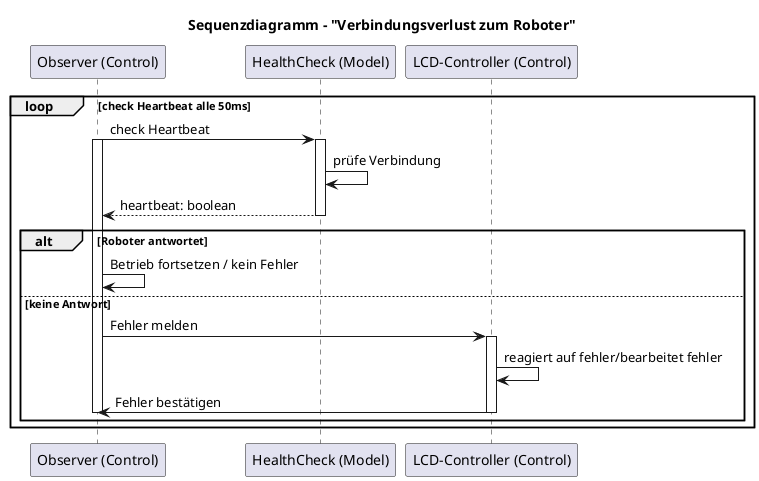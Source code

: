 @startuml
title Sequenzdiagramm – "Verbindungsverlust zum Roboter"

participant "Observer (Control)" as Ob
participant "HealthCheck (Model)" as HC
participant "LCD-Controller (Control)" as ctrl

loop check Heartbeat alle 50ms
  
  Ob -> HC: check Heartbeat
  activate Ob
  activate HC
  HC -> HC: prüfe Verbindung
  HC --> Ob: heartbeat: boolean
  deactivate HC

  alt Roboter antwortet
    Ob -> Ob: Betrieb fortsetzen / kein Fehler
  else keine Antwort
    Ob -> ctrl: Fehler melden
    activate ctrl
    ctrl -> ctrl: reagiert auf fehler/bearbeitet fehler
    ctrl -> Ob: Fehler bestätigen
    deactivate ctrl
    deactivate Ob
  end
end
@enduml